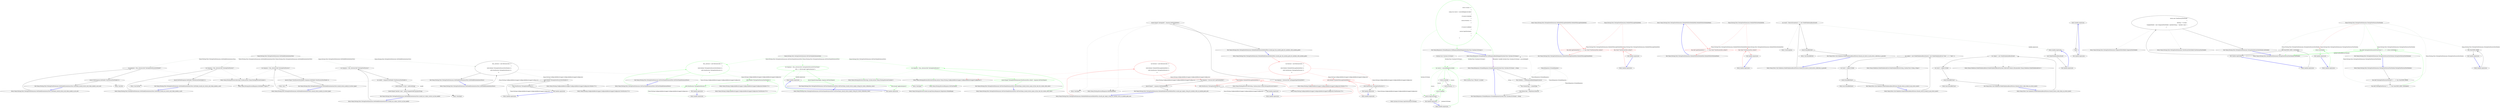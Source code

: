 digraph  {
n34 [label="Nancy.Testing.Tests.TestingViewExtensions.GetModelExtententionsTests", span=""];
n0 [label="Entry Nancy.Testing.Tests.TestingViewExtensions.GetModelExtententionsTests.GetModelExtententionsTests()", span="8-8", cluster="Nancy.Testing.Tests.TestingViewExtensions.GetModelExtententionsTests.GetModelExtententionsTests()"];
n1 [label="this._browser = new Browser(with =>\r\n            {\r\n                with.Module<TestingViewFactoryTestModule>();\r\n                with.ViewFactory<TestingViewFactory>();\r\n            })", span="10-14", cluster="Nancy.Testing.Tests.TestingViewExtensions.GetModelExtententionsTests.GetModelExtententionsTests()"];
n2 [label="Exit Nancy.Testing.Tests.TestingViewExtensions.GetModelExtententionsTests.GetModelExtententionsTests()", span="8-8", cluster="Nancy.Testing.Tests.TestingViewExtensions.GetModelExtententionsTests.GetModelExtententionsTests()"];
n3 [label="Entry Nancy.Testing.Browser.Browser(System.Action<Nancy.Testing.ConfigurableBootstrapper.ConfigurableBootstrapperConfigurator>)", span="26-26", cluster="Nancy.Testing.Browser.Browser(System.Action<Nancy.Testing.ConfigurableBootstrapper.ConfigurableBootstrapperConfigurator>)"];
n5 [label="with.Module<TestingViewFactoryTestModule>()", span="12-12", cluster="lambda expression"];
n6 [label="with.ViewFactory<TestingViewFactory>()", span="13-13", cluster="lambda expression"];
n4 [label="Entry lambda expression", span="10-14", cluster="lambda expression"];
n8 [label="Entry Nancy.Testing.ConfigurableBootstrapper.ConfigurableBootstrapperConfigurator.Module<T>()", span="807-807", cluster="Nancy.Testing.ConfigurableBootstrapper.ConfigurableBootstrapperConfigurator.Module<T>()"];
n7 [label="Exit lambda expression", span="10-14", cluster="lambda expression"];
n9 [label="Entry Nancy.Testing.ConfigurableBootstrapper.ConfigurableBootstrapperConfigurator.ViewFactory<T>()", span="1338-1338", cluster="Nancy.Testing.ConfigurableBootstrapper.ConfigurableBootstrapperConfigurator.ViewFactory<T>()"];
n10 [label="Entry Nancy.Testing.Tests.TestingViewExtensions.GetModelExtententionsTests.GetModel_should_return_null_when_model_is_not_set()", span="19-19", cluster="Nancy.Testing.Tests.TestingViewExtensions.GetModelExtententionsTests.GetModel_should_return_null_when_model_is_not_set()"];
n11 [label="var response = this._browser.Get(''/testingViewFactoryNoModel'')", span="21-21", cluster="Nancy.Testing.Tests.TestingViewExtensions.GetModelExtententionsTests.GetModel_should_return_null_when_model_is_not_set()"];
n12 [label="Assert.Null(response.GetModel<ViewFactoryTestModel>())", span="22-22", cluster="Nancy.Testing.Tests.TestingViewExtensions.GetModelExtententionsTests.GetModel_should_return_null_when_model_is_not_set()"];
n14 [label="Entry Nancy.Testing.Browser.Get(string, System.Action<Nancy.Testing.BrowserContext>)", span="59-59", cluster="Nancy.Testing.Browser.Get(string, System.Action<Nancy.Testing.BrowserContext>)"];
n13 [label="Exit Nancy.Testing.Tests.TestingViewExtensions.GetModelExtententionsTests.GetModel_should_return_null_when_model_is_not_set()", span="19-19", cluster="Nancy.Testing.Tests.TestingViewExtensions.GetModelExtententionsTests.GetModel_should_return_null_when_model_is_not_set()"];
n15 [label="Entry Nancy.Testing.BrowserResponse.GetModel<TType>()", span="55-55", cluster="Nancy.Testing.BrowserResponse.GetModel<TType>()"];
n16 [label="Entry Unk.Null", span="", cluster="Unk.Null"];
n17 [label="Entry Nancy.Testing.Tests.TestingViewExtensions.GetModelExtententionsTests.GetModel_should_not_return_null_when_model_is_set()", span="26-26", cluster="Nancy.Testing.Tests.TestingViewExtensions.GetModelExtententionsTests.GetModel_should_not_return_null_when_model_is_set()"];
n18 [label="var response = this._browser.Get(''/testingViewFactory'')", span="28-28", cluster="Nancy.Testing.Tests.TestingViewExtensions.GetModelExtententionsTests.GetModel_should_not_return_null_when_model_is_set()"];
n19 [label="Assert.NotNull(response.GetModel<ViewFactoryTestModel>())", span="29-29", cluster="Nancy.Testing.Tests.TestingViewExtensions.GetModelExtententionsTests.GetModel_should_not_return_null_when_model_is_set()"];
n20 [label="Exit Nancy.Testing.Tests.TestingViewExtensions.GetModelExtententionsTests.GetModel_should_not_return_null_when_model_is_set()", span="26-26", cluster="Nancy.Testing.Tests.TestingViewExtensions.GetModelExtententionsTests.GetModel_should_not_return_null_when_model_is_set()"];
n21 [label="Entry Unk.NotNull", span="", cluster="Unk.NotNull"];
n22 [label="Entry Nancy.Testing.Tests.TestingViewExtensions.GetModelExtententionsTests.should_return_model_of_correct_type()", span="33-33", cluster="Nancy.Testing.Tests.TestingViewExtensions.GetModelExtententionsTests.should_return_model_of_correct_type()"];
n23 [label="var response = this._browser.Get(''/testingViewFactory'')", span="35-35", cluster="Nancy.Testing.Tests.TestingViewExtensions.GetModelExtententionsTests.should_return_model_of_correct_type()"];
n24 [label="Assert.IsType<ViewFactoryTestModel>(response.GetModel<ViewFactoryTestModel>())", span="36-36", cluster="Nancy.Testing.Tests.TestingViewExtensions.GetModelExtententionsTests.should_return_model_of_correct_type()"];
n25 [label="Exit Nancy.Testing.Tests.TestingViewExtensions.GetModelExtententionsTests.should_return_model_of_correct_type()", span="33-33", cluster="Nancy.Testing.Tests.TestingViewExtensions.GetModelExtententionsTests.should_return_model_of_correct_type()"];
n26 [label="Entry Unk.>", span="", cluster="Unk.>"];
n27 [label="Entry Nancy.Testing.Tests.TestingViewExtensions.GetModelExtententionsTests.should_set_values_correct_on_the_model()", span="40-40", cluster="Nancy.Testing.Tests.TestingViewExtensions.GetModelExtententionsTests.should_set_values_correct_on_the_model()"];
n28 [label="var response = this._browser.Get(''/testingViewFactory'')", span="42-42", cluster="Nancy.Testing.Tests.TestingViewExtensions.GetModelExtententionsTests.should_set_values_correct_on_the_model()"];
n29 [label="var model = response.GetModel<ViewFactoryTestModel>()", span="43-43", cluster="Nancy.Testing.Tests.TestingViewExtensions.GetModelExtententionsTests.should_set_values_correct_on_the_model()"];
n30 [label="Assert.Equal(''A value'', model.AString)", span="44-44", cluster="Nancy.Testing.Tests.TestingViewExtensions.GetModelExtententionsTests.should_set_values_correct_on_the_model()"];
n31 [label="Assert.Equal(''Another value'', model.ComplexModel.AnotherString)", span="45-45", cluster="Nancy.Testing.Tests.TestingViewExtensions.GetModelExtententionsTests.should_set_values_correct_on_the_model()"];
n33 [label="Entry Unk.Equal", span="", cluster="Unk.Equal"];
n32 [label="Exit Nancy.Testing.Tests.TestingViewExtensions.GetModelExtententionsTests.should_set_values_correct_on_the_model()", span="40-40", cluster="Nancy.Testing.Tests.TestingViewExtensions.GetModelExtententionsTests.should_set_values_correct_on_the_model()"];
d6 [label="return stream =>\r\n                {\r\n                    using (var source = sourceDelegate.Invoke())\r\n                    {\r\n                        if (source.CanSeek)\r\n                        {\r\n                            source.Position = 0;\r\n                        }\r\n\r\n                        if (source.CanRead)\r\n                        {\r\n                            source.CopyTo(stream);\r\n                        }\r\n                    }\r\n                };", span="16-30", cluster="Nancy.Responses.StreamResponse.GetResponseBodyDelegate(System.Func<System.IO.Stream>)", color=green, community=0];
d5 [label="Entry Nancy.Responses.StreamResponse.GetResponseBodyDelegate(System.Func<System.IO.Stream>)", span="14-14", cluster="Nancy.Responses.StreamResponse.GetResponseBodyDelegate(System.Func<System.IO.Stream>)"];
d7 [label="Exit Nancy.Responses.StreamResponse.GetResponseBodyDelegate(System.Func<System.IO.Stream>)", span="14-14", cluster="Nancy.Responses.StreamResponse.GetResponseBodyDelegate(System.Func<System.IO.Stream>)"];
d13 [label="source.CopyTo(stream)", span="27-27", cluster="lambda expression"];
d9 [label="var source = sourceDelegate.Invoke()", span="18-18", cluster="lambda expression", color=green, community=0];
d18 [label="System.Func<System.IO.Stream>", span=""];
d8 [label="Entry lambda expression", span="16-30", cluster="lambda expression"];
d10 [label="source.CanSeek", span="20-20", cluster="lambda expression"];
d15 [label="Entry System.Func<TResult>.Invoke()", span="0-0", cluster="System.Func<TResult>.Invoke()"];
d11 [label="source.Position = 0", span="22-22", cluster="lambda expression"];
d12 [label="source.CanRead", span="25-25", cluster="lambda expression", color=green, community=0];
d14 [label="Exit lambda expression", span="16-30", cluster="lambda expression"];
d1 [label="this.Contents = GetResponseBodyDelegate(source)", span="9-9", cluster="Nancy.Responses.StreamResponse.StreamResponse(System.Func<System.IO.Stream>, string)"];
d0 [label="Entry Nancy.Responses.StreamResponse.StreamResponse(System.Func<System.IO.Stream>, string)", span="7-7", cluster="Nancy.Responses.StreamResponse.StreamResponse(System.Func<System.IO.Stream>, string)"];
d16 [label="Entry System.IO.Stream.CopyTo(System.IO.Stream)", span="0-0", cluster="System.IO.Stream.CopyTo(System.IO.Stream)"];
d17 [label="Nancy.Responses.StreamResponse", span=""];
d2 [label="this.ContentType = contentType", span="10-10", cluster="Nancy.Responses.StreamResponse.StreamResponse(System.Func<System.IO.Stream>, string)"];
d4 [label="Exit Nancy.Responses.StreamResponse.StreamResponse(System.Func<System.IO.Stream>, string)", span="7-7", cluster="Nancy.Responses.StreamResponse.StreamResponse(System.Func<System.IO.Stream>, string)"];
d3 [label="this.StatusCode = HttpStatusCode.OK", span="11-11", cluster="Nancy.Responses.StreamResponse.StreamResponse(System.Func<System.IO.Stream>, string)"];
m1_0 [label="Entry Nancy.Testing.Tests.TestingViewExtensions.GetViewNameExtensionTests.GetViewNameExtensionTests()", span="8-8", cluster="Nancy.Testing.Tests.TestingViewExtensions.GetViewNameExtensionTests.GetViewNameExtensionTests()", file="GetViewNameExtensionTests.cs"];
m1_1 [label="this._browser = new Browser(with =>\r\n            {\r\n                with.Module<TestingViewFactoryTestModule>();\r\n                with.ViewFactory<TestingViewFactory>();\r\n            })", span="10-14", cluster="Nancy.Testing.Tests.TestingViewExtensions.GetViewNameExtensionTests.GetViewNameExtensionTests()", color=green, community=0, file="GetViewNameExtensionTests.cs"];
m1_2 [label="Exit Nancy.Testing.Tests.TestingViewExtensions.GetViewNameExtensionTests.GetViewNameExtensionTests()", span="8-8", cluster="Nancy.Testing.Tests.TestingViewExtensions.GetViewNameExtensionTests.GetViewNameExtensionTests()", file="GetViewNameExtensionTests.cs"];
m1_24 [label="Entry Nancy.Testing.BrowserContext.Accept(Nancy.Responses.Negotiation.MediaRange)", span="172-172", cluster="Nancy.Testing.BrowserContext.Accept(Nancy.Responses.Negotiation.MediaRange)", file="GetViewNameExtensionTests.cs"];
m1_8 [label="Entry Nancy.Testing.ConfigurableBootstrapper.ConfigurableBootstrapperConfigurator.Module<T>()", span="807-807", cluster="Nancy.Testing.ConfigurableBootstrapper.ConfigurableBootstrapperConfigurator.Module<T>()", file="GetViewNameExtensionTests.cs"];
m1_17 [label="Entry Nancy.Testing.Tests.TestingViewExtensions.GetViewNameExtensionTests.GetViewName_should_return_empty_string_for_routes_withoutuu_view()", span="25-25", cluster="Nancy.Testing.Tests.TestingViewExtensions.GetViewNameExtensionTests.GetViewName_should_return_empty_string_for_routes_withoutuu_view()", file="GetViewNameExtensionTests.cs"];
m1_18 [label="var response = this._browser.Get(''/testingViewFactoryNoViewName'', \r\n                with => with.Accept(''application/json''))", span="27-28", cluster="Nancy.Testing.Tests.TestingViewExtensions.GetViewNameExtensionTests.GetViewName_should_return_empty_string_for_routes_withoutuu_view()", color=green, community=0, file="GetViewNameExtensionTests.cs"];
m1_19 [label="Assert.Equal(string.Empty, response.GetViewName())", span="29-29", cluster="Nancy.Testing.Tests.TestingViewExtensions.GetViewNameExtensionTests.GetViewName_should_return_empty_string_for_routes_withoutuu_view()", color=green, community=0, file="GetViewNameExtensionTests.cs"];
m1_20 [label="Exit Nancy.Testing.Tests.TestingViewExtensions.GetViewNameExtensionTests.GetViewName_should_return_empty_string_for_routes_withoutuu_view()", span="25-25", cluster="Nancy.Testing.Tests.TestingViewExtensions.GetViewNameExtensionTests.GetViewName_should_return_empty_string_for_routes_withoutuu_view()", file="GetViewNameExtensionTests.cs"];
m1_14 [label="Entry Nancy.Testing.Browser.Get(string, System.Action<Nancy.Testing.BrowserContext>)", span="59-59", cluster="Nancy.Testing.Browser.Get(string, System.Action<Nancy.Testing.BrowserContext>)", file="GetViewNameExtensionTests.cs"];
m1_10 [label="Entry Nancy.Testing.Tests.TestingViewExtensions.GetViewNameExtensionTests.GetViewName_should_return_name_of_the_view_for_routes_with_view()", span="18-18", cluster="Nancy.Testing.Tests.TestingViewExtensions.GetViewNameExtensionTests.GetViewName_should_return_name_of_the_view_for_routes_with_view()", file="GetViewNameExtensionTests.cs"];
m1_11 [label="var response = this._browser.Get(''/testingViewFactory'')", span="20-20", cluster="Nancy.Testing.Tests.TestingViewExtensions.GetViewNameExtensionTests.GetViewName_should_return_name_of_the_view_for_routes_with_view()", color=green, community=0, file="GetViewNameExtensionTests.cs"];
m1_12 [label="Assert.Equal(''TestingViewExtensions/ViewFactoryTest.sshtml'', response.GetViewName())", span="21-21", cluster="Nancy.Testing.Tests.TestingViewExtensions.GetViewNameExtensionTests.GetViewName_should_return_name_of_the_view_for_routes_with_view()", color=green, community=0, file="GetViewNameExtensionTests.cs"];
m1_13 [label="Exit Nancy.Testing.Tests.TestingViewExtensions.GetViewNameExtensionTests.GetViewName_should_return_name_of_the_view_for_routes_with_view()", span="18-18", cluster="Nancy.Testing.Tests.TestingViewExtensions.GetViewNameExtensionTests.GetViewName_should_return_name_of_the_view_for_routes_with_view()", file="GetViewNameExtensionTests.cs"];
m1_16 [label="Entry Unk.Equal", span="", cluster="Unk.Equal", file="GetViewNameExtensionTests.cs"];
m1_21 [label="Entry lambda expression", span="28-28", cluster="lambda expression", file="GetViewNameExtensionTests.cs"];
m1_5 [label="with.Module<TestingViewFactoryTestModule>()", span="12-12", cluster="lambda expression", color=green, community=0, file="GetViewNameExtensionTests.cs"];
m1_6 [label="with.ViewFactory<TestingViewFactory>()", span="13-13", cluster="lambda expression", color=green, community=0, file="GetViewNameExtensionTests.cs"];
m1_4 [label="Entry lambda expression", span="10-14", cluster="lambda expression", file="GetViewNameExtensionTests.cs"];
m1_7 [label="Exit lambda expression", span="10-14", cluster="lambda expression", file="GetViewNameExtensionTests.cs"];
m1_22 [label="with.Accept(''application/json'')", span="28-28", cluster="lambda expression", color=green, community=0, file="GetViewNameExtensionTests.cs"];
m1_23 [label="Exit lambda expression", span="28-28", cluster="lambda expression", file="GetViewNameExtensionTests.cs"];
m1_15 [label="Entry Nancy.Testing.BrowserResponse.GetViewName()", span="65-65", cluster="Nancy.Testing.BrowserResponse.GetViewName()", file="GetViewNameExtensionTests.cs"];
m1_9 [label="Entry Nancy.Testing.ConfigurableBootstrapper.ConfigurableBootstrapperConfigurator.ViewFactory<T>()", span="1338-1338", cluster="Nancy.Testing.ConfigurableBootstrapper.ConfigurableBootstrapperConfigurator.ViewFactory<T>()", file="GetViewNameExtensionTests.cs"];
m1_25 [label="Nancy.Testing.Tests.TestingViewExtensions.GetViewNameExtensionTests", span="", file="GetViewNameExtensionTests.cs"];
m2_15 [label="Entry Nancy.Testing.Tests.TestingViewExtensions.ModulePathExtensionMethodTests.should_get_empty_string_for_module_with_no_module_path_set()", span="24-24", cluster="Nancy.Testing.Tests.TestingViewExtensions.ModulePathExtensionMethodTests.should_get_empty_string_for_module_with_no_module_path_set()", file="ModulePathExtensionMethodTests.cs"];
m2_16 [label="var browser = new Browser(with =>\r\n            {\r\n                with.Module<ModuleWithLongModulePath>();\r\n                with.ViewFactory<TestingViewFactory>();\r\n            })", span="27-31", cluster="Nancy.Testing.Tests.TestingViewExtensions.ModulePathExtensionMethodTests.should_get_empty_string_for_module_with_no_module_path_set()", color=red, community=0, file="ModulePathExtensionMethodTests.cs"];
m2_17 [label="var response = browser.Get(''/getModulePath'')", span="34-34", cluster="Nancy.Testing.Tests.TestingViewExtensions.ModulePathExtensionMethodTests.should_get_empty_string_for_module_with_no_module_path_set()", file="ModulePathExtensionMethodTests.cs"];
m2_18 [label="Assert.Equal('''', response.GetModulePath())", span="37-37", cluster="Nancy.Testing.Tests.TestingViewExtensions.ModulePathExtensionMethodTests.should_get_empty_string_for_module_with_no_module_path_set()", file="ModulePathExtensionMethodTests.cs"];
m2_19 [label="Exit Nancy.Testing.Tests.TestingViewExtensions.ModulePathExtensionMethodTests.should_get_empty_string_for_module_with_no_module_path_set()", span="24-24", cluster="Nancy.Testing.Tests.TestingViewExtensions.ModulePathExtensionMethodTests.should_get_empty_string_for_module_with_no_module_path_set()", file="ModulePathExtensionMethodTests.cs"];
m2_13 [label="Entry Nancy.Testing.ConfigurableBootstrapper.ConfigurableBootstrapperConfigurator.Module<T>()", span="807-807", cluster="Nancy.Testing.ConfigurableBootstrapper.ConfigurableBootstrapperConfigurator.Module<T>()", file="ModulePathExtensionMethodTests.cs"];
m2_24 [label="Entry Nancy.Testing.Tests.TestingViewExtensions.ModuleWithLongModulePath.ModuleWithLongModulePath()", span="43-43", cluster="Nancy.Testing.Tests.TestingViewExtensions.ModuleWithLongModulePath.ModuleWithLongModulePath()", file="ModulePathExtensionMethodTests.cs"];
m2_25 [label="this.Get[''/getModulePath''] = _ => this.View[''ViewFactoryTest.sshtml'']", span="46-46", cluster="Nancy.Testing.Tests.TestingViewExtensions.ModuleWithLongModulePath.ModuleWithLongModulePath()", color=red, community=0, file="ModulePathExtensionMethodTests.cs"];
m2_26 [label="Exit Nancy.Testing.Tests.TestingViewExtensions.ModuleWithLongModulePath.ModuleWithLongModulePath()", span="43-43", cluster="Nancy.Testing.Tests.TestingViewExtensions.ModuleWithLongModulePath.ModuleWithLongModulePath()", file="ModulePathExtensionMethodTests.cs"];
m2_6 [label="Entry Nancy.Testing.Browser.Get(string, System.Action<Nancy.Testing.BrowserContext>)", span="59-59", cluster="Nancy.Testing.Browser.Get(string, System.Action<Nancy.Testing.BrowserContext>)", file="ModulePathExtensionMethodTests.cs"];
m2_8 [label="Entry Unk.Equal", span="", cluster="Unk.Equal", file="ModulePathExtensionMethodTests.cs"];
m2_30 [label="Entry Nancy.Testing.Tests.TestingViewExtensions.ModuleWithOutModulePath.ModuleWithOutModulePath()", span="52-52", cluster="Nancy.Testing.Tests.TestingViewExtensions.ModuleWithOutModulePath.ModuleWithOutModulePath()", file="ModulePathExtensionMethodTests.cs"];
m2_31 [label="this.Get[''/getModulePath''] = _ => this.View[''ViewFactoryTest.sshtml'']", span="54-54", cluster="Nancy.Testing.Tests.TestingViewExtensions.ModuleWithOutModulePath.ModuleWithOutModulePath()", color=red, community=0, file="ModulePathExtensionMethodTests.cs"];
m2_32 [label="Exit Nancy.Testing.Tests.TestingViewExtensions.ModuleWithOutModulePath.ModuleWithOutModulePath()", span="52-52", cluster="Nancy.Testing.Tests.TestingViewExtensions.ModuleWithOutModulePath.ModuleWithOutModulePath()", file="ModulePathExtensionMethodTests.cs"];
m2_33 [label="Entry lambda expression", span="54-54", cluster="lambda expression", file="ModulePathExtensionMethodTests.cs"];
m2_10 [label="with.Module<ModuleWithLongModulePath>()", span="12-12", cluster="lambda expression", color=red, community=0, file="ModulePathExtensionMethodTests.cs"];
m2_11 [label="with.ViewFactory<TestingViewFactory>()", span="13-13", cluster="lambda expression", file="ModulePathExtensionMethodTests.cs"];
m2_9 [label="Entry lambda expression", span="10-14", cluster="lambda expression", file="ModulePathExtensionMethodTests.cs"];
m2_12 [label="Exit lambda expression", span="10-14", cluster="lambda expression", file="ModulePathExtensionMethodTests.cs"];
m2_21 [label="with.Module<ModuleWithLongModulePath>()", span="29-29", cluster="lambda expression", color=red, community=0, file="ModulePathExtensionMethodTests.cs"];
m2_22 [label="with.ViewFactory<TestingViewFactory>()", span="30-30", cluster="lambda expression", file="ModulePathExtensionMethodTests.cs"];
m2_20 [label="Entry lambda expression", span="27-31", cluster="lambda expression", file="ModulePathExtensionMethodTests.cs"];
m2_23 [label="Exit lambda expression", span="27-31", cluster="lambda expression", file="ModulePathExtensionMethodTests.cs"];
m2_27 [label="Entry lambda expression", span="46-46", cluster="lambda expression", file="ModulePathExtensionMethodTests.cs"];
m2_28 [label="this.View[''ViewFactoryTest.sshtml'']", span="46-46", cluster="lambda expression", color=red, community=0, file="ModulePathExtensionMethodTests.cs"];
m2_29 [label="Exit lambda expression", span="46-46", cluster="lambda expression", file="ModulePathExtensionMethodTests.cs"];
m2_34 [label="this.View[''ViewFactoryTest.sshtml'']", span="54-54", cluster="lambda expression", color=red, community=0, file="ModulePathExtensionMethodTests.cs"];
m2_35 [label="Exit lambda expression", span="54-54", cluster="lambda expression", file="ModulePathExtensionMethodTests.cs"];
m2_0 [label="Entry Nancy.Testing.Tests.TestingViewExtensions.ModulePathExtensionMethodTests.should_get_the_module_path_for_modules_with_module_path()", span="7-7", cluster="Nancy.Testing.Tests.TestingViewExtensions.ModulePathExtensionMethodTests.should_get_the_module_path_for_modules_with_module_path()", file="ModulePathExtensionMethodTests.cs"];
m2_1 [label="var browser = new Browser(with =>\r\n            {\r\n                with.Module<ModuleWithLongModulePath>();\r\n                with.ViewFactory<TestingViewFactory>();\r\n            })", span="10-14", cluster="Nancy.Testing.Tests.TestingViewExtensions.ModulePathExtensionMethodTests.should_get_the_module_path_for_modules_with_module_path()", color=red, community=0, file="ModulePathExtensionMethodTests.cs"];
m2_2 [label="var response = browser.Get(''/a/long/path/getModulePath'')", span="17-17", cluster="Nancy.Testing.Tests.TestingViewExtensions.ModulePathExtensionMethodTests.should_get_the_module_path_for_modules_with_module_path()", file="ModulePathExtensionMethodTests.cs"];
m2_3 [label="Assert.Equal(''/a/long/path'', response.GetModulePath())", span="20-20", cluster="Nancy.Testing.Tests.TestingViewExtensions.ModulePathExtensionMethodTests.should_get_the_module_path_for_modules_with_module_path()", file="ModulePathExtensionMethodTests.cs"];
m2_4 [label="Exit Nancy.Testing.Tests.TestingViewExtensions.ModulePathExtensionMethodTests.should_get_the_module_path_for_modules_with_module_path()", span="7-7", cluster="Nancy.Testing.Tests.TestingViewExtensions.ModulePathExtensionMethodTests.should_get_the_module_path_for_modules_with_module_path()", file="ModulePathExtensionMethodTests.cs"];
m2_7 [label="Entry Nancy.Testing.BrowserResponse.GetModulePath()", span="85-85", cluster="Nancy.Testing.BrowserResponse.GetModulePath()", file="ModulePathExtensionMethodTests.cs"];
m2_14 [label="Entry Nancy.Testing.ConfigurableBootstrapper.ConfigurableBootstrapperConfigurator.ViewFactory<T>()", span="1338-1338", cluster="Nancy.Testing.ConfigurableBootstrapper.ConfigurableBootstrapperConfigurator.ViewFactory<T>()", file="ModulePathExtensionMethodTests.cs"];
m2_36 [label="Nancy.Testing.Tests.TestingViewExtensions.ModuleWithLongModulePath", span="", file="ModulePathExtensionMethodTests.cs"];
m2_37 [label="Nancy.Testing.Tests.TestingViewExtensions.ModuleWithOutModulePath", span="", file="ModulePathExtensionMethodTests.cs"];
m3_4 [label="Entry Unk.Exception", span="", cluster="Unk.Exception", file="TestingViewFactory.cs"];
m3_15 [label="Entry bool.ShouldBeTrue()", span="85-85", cluster="bool.ShouldBeTrue()", file="TestingViewFactory.cs"];
m3_9 [label="Entry Nancy.Validation.ModelValidationResult.ModelValidationResult(System.Collections.Generic.IEnumerable<Nancy.Validation.ModelValidationError>)", span="36-36", cluster="Nancy.Validation.ModelValidationResult.ModelValidationResult(System.Collections.Generic.IEnumerable<Nancy.Validation.ModelValidationError>)", file="TestingViewFactory.cs"];
m3_16 [label="Entry Nancy.Tests.Unit.Validation.ModelValidationResultFixture.Should_return_invalid_if_any_errors_exist()", span="31-31", cluster="Nancy.Tests.Unit.Validation.ModelValidationResultFixture.Should_return_invalid_if_any_errors_exist()", file="TestingViewFactory.cs"];
m3_17 [label="var subject = new ModelValidationResult(new[] { new ModelValidationError(''blah'', s => ''blah'') })", span="34-34", cluster="Nancy.Tests.Unit.Validation.ModelValidationResultFixture.Should_return_invalid_if_any_errors_exist()", file="TestingViewFactory.cs"];
m3_18 [label="var result = subject.IsValid", span="37-37", cluster="Nancy.Tests.Unit.Validation.ModelValidationResultFixture.Should_return_invalid_if_any_errors_exist()", file="TestingViewFactory.cs"];
m3_19 [label="result.ShouldBeFalse()", span="40-40", cluster="Nancy.Tests.Unit.Validation.ModelValidationResultFixture.Should_return_invalid_if_any_errors_exist()", file="TestingViewFactory.cs"];
m3_20 [label="Exit Nancy.Tests.Unit.Validation.ModelValidationResultFixture.Should_return_invalid_if_any_errors_exist()", span="31-31", cluster="Nancy.Tests.Unit.Validation.ModelValidationResultFixture.Should_return_invalid_if_any_errors_exist()", file="TestingViewFactory.cs"];
m3_0 [label="Entry Nancy.Tests.Unit.Validation.ModelValidationResultFixture.Should_not_throw_if_null_errors_collection_is_passed()", span="8-8", cluster="Nancy.Tests.Unit.Validation.ModelValidationResultFixture.Should_not_throw_if_null_errors_collection_is_passed()", file="TestingViewFactory.cs"];
m3_1 [label="var result = Record.Exception(() => new ModelValidationResult(null))", span="11-11", cluster="Nancy.Tests.Unit.Validation.ModelValidationResultFixture.Should_not_throw_if_null_errors_collection_is_passed()", file="TestingViewFactory.cs"];
m3_2 [label="result.ShouldBeNull()", span="14-14", cluster="Nancy.Tests.Unit.Validation.ModelValidationResultFixture.Should_not_throw_if_null_errors_collection_is_passed()", file="TestingViewFactory.cs"];
m3_3 [label="Exit Nancy.Tests.Unit.Validation.ModelValidationResultFixture.Should_not_throw_if_null_errors_collection_is_passed()", span="8-8", cluster="Nancy.Tests.Unit.Validation.ModelValidationResultFixture.Should_not_throw_if_null_errors_collection_is_passed()", file="TestingViewFactory.cs"];
m3_22 [label="Entry bool.ShouldBeFalse()", span="90-90", cluster="bool.ShouldBeFalse()", file="TestingViewFactory.cs"];
m3_21 [label="Entry Nancy.Validation.ModelValidationError.ModelValidationError(string, System.Func<string, string>)", span="23-23", cluster="Nancy.Validation.ModelValidationError.ModelValidationError(string, System.Func<string, string>)", file="TestingViewFactory.cs"];
m3_5 [label="Entry Unk.ShouldBeNull", span="", cluster="Unk.ShouldBeNull", file="TestingViewFactory.cs"];
m3_23 [label="Entry lambda expression", span="34-34", cluster="lambda expression", file="TestingViewFactory.cs"];
m3_6 [label="Entry lambda expression", span="11-11", cluster="lambda expression", file="TestingViewFactory.cs"];
m3_7 [label="new ModelValidationResult(null)", span="11-11", cluster="lambda expression", file="TestingViewFactory.cs"];
m3_8 [label="Exit lambda expression", span="11-11", cluster="lambda expression", file="TestingViewFactory.cs"];
m3_24 [label="''blah''", span="34-34", cluster="lambda expression", file="TestingViewFactory.cs"];
m3_25 [label="Exit lambda expression", span="34-34", cluster="lambda expression", file="TestingViewFactory.cs"];
m3_10 [label="Entry Nancy.Tests.Unit.Validation.ModelValidationResultFixture.Should_return_valid_when_no_errors_exist()", span="18-18", cluster="Nancy.Tests.Unit.Validation.ModelValidationResultFixture.Should_return_valid_when_no_errors_exist()", file="TestingViewFactory.cs"];
m3_11 [label="var subject = new ModelValidationResult(null)", span="21-21", cluster="Nancy.Tests.Unit.Validation.ModelValidationResultFixture.Should_return_valid_when_no_errors_exist()", file="TestingViewFactory.cs"];
m3_12 [label="var result = subject.IsValid", span="24-24", cluster="Nancy.Tests.Unit.Validation.ModelValidationResultFixture.Should_return_valid_when_no_errors_exist()", file="TestingViewFactory.cs"];
m3_13 [label="result.ShouldBeTrue()", span="27-27", cluster="Nancy.Tests.Unit.Validation.ModelValidationResultFixture.Should_return_valid_when_no_errors_exist()", file="TestingViewFactory.cs"];
m3_14 [label="Exit Nancy.Tests.Unit.Validation.ModelValidationResultFixture.Should_return_valid_when_no_errors_exist()", span="18-18", cluster="Nancy.Tests.Unit.Validation.ModelValidationResultFixture.Should_return_valid_when_no_errors_exist()", file="TestingViewFactory.cs"];
m4_17 [label="Entry Nancy.Testing.Tests.TestingViewExtensions.ViewFactoryTestModel.ViewFactoryTestModel()", span="22-22", cluster="Nancy.Testing.Tests.TestingViewExtensions.ViewFactoryTestModel.ViewFactoryTestModel()", file="TestingViewFactoryTestModule.cs"];
m4_18 [label="Entry Nancy.Testing.Tests.TestingViewExtensions.CompositeTestModel.CompositeTestModel()", span="28-28", cluster="Nancy.Testing.Tests.TestingViewExtensions.CompositeTestModel.CompositeTestModel()", file="TestingViewFactoryTestModule.cs"];
m4_0 [label="Entry Nancy.Testing.Tests.TestingViewExtensions.TestingViewFactoryTestModule.TestingViewFactoryTestModule()", span="5-5", cluster="Nancy.Testing.Tests.TestingViewExtensions.TestingViewFactoryTestModule.TestingViewFactoryTestModule()", file="TestingViewFactoryTestModule.cs"];
m4_1 [label="this.Get[''/testingViewFactoryNoModel''] = _ => this.View[VIEW_PATH]", span="7-7", cluster="Nancy.Testing.Tests.TestingViewExtensions.TestingViewFactoryTestModule.TestingViewFactoryTestModule()", file="TestingViewFactoryTestModule.cs"];
m4_2 [label="this.Get[''/testingViewFactory''] = _ => this.View[VIEW_PATH, GetModel()]", span="8-8", cluster="Nancy.Testing.Tests.TestingViewExtensions.TestingViewFactoryTestModule.TestingViewFactoryTestModule()", file="TestingViewFactoryTestModule.cs"];
m4_3 [label="this.Get[''/testingViewFactoryNoViewName''] = _ => { return GetModel(); }", span="10-10", cluster="Nancy.Testing.Tests.TestingViewExtensions.TestingViewFactoryTestModule.TestingViewFactoryTestModule()", color=green, community=0, file="TestingViewFactoryTestModule.cs"];
m4_4 [label="Exit Nancy.Testing.Tests.TestingViewExtensions.TestingViewFactoryTestModule.TestingViewFactoryTestModule()", span="5-5", cluster="Nancy.Testing.Tests.TestingViewExtensions.TestingViewFactoryTestModule.TestingViewFactoryTestModule()", file="TestingViewFactoryTestModule.cs"];
m4_12 [label="Entry lambda expression", span="9-9", cluster="lambda expression", file="TestingViewFactoryTestModule.cs"];
m4_5 [label="Entry lambda expression", span="7-7", cluster="lambda expression", file="TestingViewFactoryTestModule.cs"];
m4_6 [label="this.View[VIEW_PATH]", span="7-7", cluster="lambda expression", file="TestingViewFactoryTestModule.cs"];
m4_7 [label="Exit lambda expression", span="7-7", cluster="lambda expression", file="TestingViewFactoryTestModule.cs"];
m4_8 [label="Entry lambda expression", span="8-8", cluster="lambda expression", file="TestingViewFactoryTestModule.cs"];
m4_9 [label="this.View[VIEW_PATH, GetModel()]", span="8-8", cluster="lambda expression", file="TestingViewFactoryTestModule.cs"];
m4_10 [label="Exit lambda expression", span="8-8", cluster="lambda expression", file="TestingViewFactoryTestModule.cs"];
m4_13 [label="return GetModel();", span="10-10", cluster="lambda expression", color=green, community=0, file="TestingViewFactoryTestModule.cs"];
m4_14 [label="Exit lambda expression", span="9-9", cluster="lambda expression", file="TestingViewFactoryTestModule.cs"];
m4_11 [label="Entry Nancy.Testing.Tests.TestingViewExtensions.TestingViewFactoryTestModule.GetModel()", span="12-12", cluster="Nancy.Testing.Tests.TestingViewExtensions.TestingViewFactoryTestModule.GetModel()", file="TestingViewFactoryTestModule.cs"];
m4_15 [label="return new ViewFactoryTestModel\r\n            {\r\n                AString = ''A value'',\r\n                ComplexModel = new CompositeTestModel { AnotherString = ''Another value'' }\r\n            };", span="14-18", cluster="Nancy.Testing.Tests.TestingViewExtensions.TestingViewFactoryTestModule.GetModel()", file="TestingViewFactoryTestModule.cs"];
m4_16 [label="Exit Nancy.Testing.Tests.TestingViewExtensions.TestingViewFactoryTestModule.GetModel()", span="12-12", cluster="Nancy.Testing.Tests.TestingViewExtensions.TestingViewFactoryTestModule.GetModel()", file="TestingViewFactoryTestModule.cs"];
m4_19 [label="Nancy.Testing.Tests.TestingViewExtensions.TestingViewFactoryTestModule", span="", file="TestingViewFactoryTestModule.cs"];
n34 -> n1  [key=1, style=dashed, color=darkseagreen4, label="Nancy.Testing.Tests.TestingViewExtensions.GetModelExtententionsTests"];
n34 -> n11  [key=1, style=dashed, color=darkseagreen4, label="Nancy.Testing.Tests.TestingViewExtensions.GetModelExtententionsTests"];
n34 -> n18  [key=1, style=dashed, color=darkseagreen4, label="Nancy.Testing.Tests.TestingViewExtensions.GetModelExtententionsTests"];
n34 -> n23  [key=1, style=dashed, color=darkseagreen4, label="Nancy.Testing.Tests.TestingViewExtensions.GetModelExtententionsTests"];
n34 -> n28  [key=1, style=dashed, color=darkseagreen4, label="Nancy.Testing.Tests.TestingViewExtensions.GetModelExtententionsTests"];
n0 -> n1  [key=0, style=solid];
n1 -> n2  [key=0, style=solid];
n1 -> n3  [key=2, style=dotted];
n1 -> n5  [key=1, style=dashed, color=darkseagreen4, label="Nancy.Testing.ConfigurableBootstrapper.ConfigurableBootstrapperConfigurator"];
n1 -> n6  [key=1, style=dashed, color=darkseagreen4, label="Nancy.Testing.ConfigurableBootstrapper.ConfigurableBootstrapperConfigurator"];
n2 -> n0  [key=0, style=bold, color=blue];
n5 -> n6  [key=0, style=solid];
n5 -> n8  [key=2, style=dotted];
n6 -> n7  [key=0, style=solid];
n6 -> n9  [key=2, style=dotted];
n4 -> n5  [key=0, style=solid];
n4 -> n6  [key=1, style=dashed, color=darkseagreen4, label="Nancy.Testing.ConfigurableBootstrapper.ConfigurableBootstrapperConfigurator"];
n7 -> n4  [key=0, style=bold, color=blue];
n10 -> n11  [key=0, style=solid];
n11 -> n12  [key=0, style=solid];
n11 -> n14  [key=2, style=dotted];
n12 -> n13  [key=0, style=solid];
n12 -> n15  [key=2, style=dotted];
n12 -> n16  [key=2, style=dotted];
n13 -> n10  [key=0, style=bold, color=blue];
n17 -> n18  [key=0, style=solid];
n18 -> n19  [key=0, style=solid];
n18 -> n14  [key=2, style=dotted];
n19 -> n20  [key=0, style=solid];
n19 -> n15  [key=2, style=dotted];
n19 -> n21  [key=2, style=dotted];
n20 -> n17  [key=0, style=bold, color=blue];
n22 -> n23  [key=0, style=solid];
n23 -> n24  [key=0, style=solid];
n23 -> n14  [key=2, style=dotted];
n24 -> n25  [key=0, style=solid];
n24 -> n15  [key=2, style=dotted];
n24 -> n26  [key=2, style=dotted];
n25 -> n22  [key=0, style=bold, color=blue];
n27 -> n28  [key=0, style=solid];
n28 -> n29  [key=0, style=solid];
n28 -> n14  [key=2, style=dotted];
n29 -> n30  [key=0, style=solid];
n29 -> n15  [key=2, style=dotted];
n29 -> n31  [key=1, style=dashed, color=darkseagreen4, label=model];
n30 -> n31  [key=0, style=solid];
n30 -> n33  [key=2, style=dotted];
n31 -> n32  [key=0, style=solid];
n31 -> n33  [key=2, style=dotted];
n32 -> n27  [key=0, style=bold, color=blue];
d6 -> d7  [key=0, style=solid, color=green];
d6 -> d13  [key=1, style=dashed, color=green, label="System.IO.Stream"];
d5 -> d6  [key=0, style=solid, color=green];
d5 -> d9  [key=1, style=dashed, color=green, label="System.Func<System.IO.Stream>"];
d5 -> d0  [key=3, color=darkorchid, style=bold, label="Parameter variable System.Func<System.IO.Stream> sourceDelegate"];
d7 -> d5  [key=0, style=bold, color=blue];
d13 -> d14  [key=0, style=solid];
d13 -> d16  [key=2, style=dotted];
d9 -> d10  [key=0, style=solid, color=green];
d9 -> d15  [key=2, style=dotted, color=green];
d9 -> d11  [key=1, style=dashed, color=green, label=source];
d9 -> d12  [key=1, style=dashed, color=green, label=source];
d9 -> d13  [key=1, style=dashed, color=green, label=source];
d18 -> d9  [key=1, style=dashed, color=green, label="System.Func<System.IO.Stream>"];
d8 -> d9  [key=0, style=solid, color=green];
d8 -> d13  [key=1, style=dashed, color=darkseagreen4, label="System.IO.Stream"];
d10 -> d12  [key=0, style=solid, color=green];
d10 -> d11  [key=0, style=solid];
d11 -> d12  [key=0, style=solid, color=green];
d12 -> d13  [key=0, style=solid, color=green];
d12 -> d14  [key=0, style=solid, color=green];
d14 -> d8  [key=0, style=bold, color=blue];
d1 -> d5  [key=2, style=dotted];
d1 -> d2  [key=0, style=solid];
d0 -> d1  [key=0, style=solid];
d0 -> d2  [key=1, style=dashed, color=darkseagreen4, label=string];
d17 -> d1  [key=1, style=dashed, color=darkseagreen4, label="Nancy.Responses.StreamResponse"];
d17 -> d2  [key=1, style=dashed, color=darkseagreen4, label="Nancy.Responses.StreamResponse"];
d17 -> d3  [key=1, style=dashed, color=darkseagreen4, label="Nancy.Responses.StreamResponse"];
d2 -> d3  [key=0, style=solid];
d4 -> d0  [key=0, style=bold, color=blue];
d3 -> d4  [key=0, style=solid];
m1_0 -> m1_1  [key=0, style=solid, color=green];
m1_1 -> m1_2  [key=0, style=solid, color=green];
m1_1 -> n3  [key=2, style=dotted, color=green];
m1_1 -> m1_5  [key=1, style=dashed, color=green, label="Nancy.Testing.ConfigurableBootstrapper.ConfigurableBootstrapperConfigurator"];
m1_1 -> m1_6  [key=1, style=dashed, color=green, label="Nancy.Testing.ConfigurableBootstrapper.ConfigurableBootstrapperConfigurator"];
m1_2 -> m1_0  [key=0, style=bold, color=blue];
m1_17 -> m1_18  [key=0, style=solid, color=green];
m1_18 -> m1_19  [key=0, style=solid, color=green];
m1_18 -> m1_14  [key=2, style=dotted, color=green];
m1_18 -> m1_21  [key=1, style=dashed, color=green, label="lambda expression"];
m1_19 -> m1_20  [key=0, style=solid, color=green];
m1_19 -> m1_15  [key=2, style=dotted, color=green];
m1_19 -> m1_16  [key=2, style=dotted, color=green];
m1_20 -> m1_17  [key=0, style=bold, color=blue];
m1_10 -> m1_11  [key=0, style=solid, color=green];
m1_11 -> m1_12  [key=0, style=solid, color=green];
m1_11 -> m1_14  [key=2, style=dotted, color=green];
m1_12 -> m1_13  [key=0, style=solid, color=green];
m1_12 -> m1_15  [key=2, style=dotted, color=green];
m1_12 -> m1_16  [key=2, style=dotted, color=green];
m1_13 -> m1_10  [key=0, style=bold, color=blue];
m1_21 -> m1_22  [key=0, style=solid, color=green];
m1_5 -> m1_6  [key=0, style=solid, color=green];
m1_5 -> m1_8  [key=2, style=dotted, color=green];
m1_6 -> m1_7  [key=0, style=solid, color=green];
m1_6 -> m1_9  [key=2, style=dotted, color=green];
m1_4 -> m1_5  [key=0, style=solid, color=green];
m1_4 -> m1_6  [key=1, style=dashed, color=green, label="Nancy.Testing.ConfigurableBootstrapper.ConfigurableBootstrapperConfigurator"];
m1_7 -> m1_4  [key=0, style=bold, color=blue];
m1_22 -> m1_23  [key=0, style=solid, color=green];
m1_22 -> m1_24  [key=2, style=dotted, color=green];
m1_23 -> m1_21  [key=0, style=bold, color=blue];
m1_25 -> m1_1  [key=1, style=dashed, color=green, label="Nancy.Testing.Tests.TestingViewExtensions.GetViewNameExtensionTests"];
m1_25 -> m1_11  [key=1, style=dashed, color=green, label="Nancy.Testing.Tests.TestingViewExtensions.GetViewNameExtensionTests"];
m1_25 -> m1_18  [key=1, style=dashed, color=green, label="Nancy.Testing.Tests.TestingViewExtensions.GetViewNameExtensionTests"];
m2_15 -> m2_16  [key=0, style=solid, color=red];
m2_16 -> m2_17  [key=0, style=solid, color=red];
m2_16 -> n3  [key=2, style=dotted, color=red];
m2_16 -> m2_21  [key=1, style=dashed, color=red, label="Nancy.Testing.ConfigurableBootstrapper.ConfigurableBootstrapperConfigurator"];
m2_16 -> m2_22  [key=1, style=dashed, color=red, label="Nancy.Testing.ConfigurableBootstrapper.ConfigurableBootstrapperConfigurator"];
m2_17 -> m2_18  [key=0, style=solid];
m2_17 -> m2_6  [key=2, style=dotted];
m2_18 -> m2_19  [key=0, style=solid];
m2_18 -> m2_7  [key=2, style=dotted];
m2_18 -> m2_8  [key=2, style=dotted];
m2_19 -> m2_15  [key=0, style=bold, color=blue];
m2_24 -> m2_25  [key=0, style=solid, color=red];
m2_25 -> m2_26  [key=0, style=solid, color=red];
m2_26 -> m2_24  [key=0, style=bold, color=blue];
m2_30 -> m2_31  [key=0, style=solid, color=red];
m2_31 -> m2_32  [key=0, style=solid, color=red];
m2_32 -> m2_30  [key=0, style=bold, color=blue];
m2_33 -> m2_34  [key=0, style=solid, color=red];
m2_10 -> m2_11  [key=0, style=solid, color=red];
m2_10 -> m2_13  [key=2, style=dotted, color=red];
m2_11 -> m2_12  [key=0, style=solid];
m2_11 -> m2_14  [key=2, style=dotted];
m2_9 -> m2_10  [key=0, style=solid, color=red];
m2_9 -> m2_11  [key=1, style=dashed, color=darkseagreen4, label="Nancy.Testing.ConfigurableBootstrapper.ConfigurableBootstrapperConfigurator"];
m2_12 -> m2_9  [key=0, style=bold, color=blue];
m2_21 -> m2_22  [key=0, style=solid, color=red];
m2_21 -> m2_13  [key=2, style=dotted, color=red];
m2_22 -> m2_23  [key=0, style=solid];
m2_22 -> m2_14  [key=2, style=dotted];
m2_20 -> m2_21  [key=0, style=solid, color=red];
m2_20 -> m2_22  [key=1, style=dashed, color=darkseagreen4, label="Nancy.Testing.ConfigurableBootstrapper.ConfigurableBootstrapperConfigurator"];
m2_23 -> m2_20  [key=0, style=bold, color=blue];
m2_27 -> m2_28  [key=0, style=solid, color=red];
m2_28 -> m2_29  [key=0, style=solid, color=red];
m2_29 -> m2_27  [key=0, style=bold, color=blue];
m2_34 -> m2_35  [key=0, style=solid, color=red];
m2_35 -> m2_33  [key=0, style=bold, color=blue];
m2_0 -> m2_1  [key=0, style=solid, color=red];
m2_1 -> m2_2  [key=0, style=solid, color=red];
m2_1 -> n3  [key=2, style=dotted, color=red];
m2_1 -> m2_10  [key=1, style=dashed, color=red, label="Nancy.Testing.ConfigurableBootstrapper.ConfigurableBootstrapperConfigurator"];
m2_1 -> m2_11  [key=1, style=dashed, color=red, label="Nancy.Testing.ConfigurableBootstrapper.ConfigurableBootstrapperConfigurator"];
m2_2 -> m2_3  [key=0, style=solid];
m2_2 -> m2_6  [key=2, style=dotted];
m2_3 -> m2_4  [key=0, style=solid];
m2_3 -> m2_7  [key=2, style=dotted];
m2_3 -> m2_8  [key=2, style=dotted];
m2_4 -> m2_0  [key=0, style=bold, color=blue];
m2_36 -> m2_25  [key=1, style=dashed, color=red, label="Nancy.Testing.Tests.TestingViewExtensions.ModuleWithLongModulePath"];
m2_36 -> m2_28  [key=1, style=dashed, color=red, label="Nancy.Testing.Tests.TestingViewExtensions.ModuleWithLongModulePath"];
m2_37 -> m2_31  [key=1, style=dashed, color=red, label="Nancy.Testing.Tests.TestingViewExtensions.ModuleWithOutModulePath"];
m2_37 -> m2_34  [key=1, style=dashed, color=red, label="Nancy.Testing.Tests.TestingViewExtensions.ModuleWithOutModulePath"];
m3_16 -> m3_17  [key=0, style=solid];
m3_17 -> m3_18  [key=0, style=solid];
m3_17 -> m3_9  [key=2, style=dotted];
m3_17 -> m3_21  [key=2, style=dotted];
m3_18 -> m3_19  [key=0, style=solid];
m3_19 -> m3_20  [key=0, style=solid];
m3_19 -> m3_22  [key=2, style=dotted];
m3_20 -> m3_16  [key=0, style=bold, color=blue];
m3_0 -> m3_1  [key=0, style=solid];
m3_1 -> m3_2  [key=0, style=solid];
m3_1 -> m3_4  [key=2, style=dotted];
m3_1 -> m3_6  [key=1, style=dashed, color=darkseagreen4, label="lambda expression"];
m3_2 -> m3_3  [key=0, style=solid];
m3_2 -> m3_5  [key=2, style=dotted];
m3_3 -> m3_0  [key=0, style=bold, color=blue];
m3_23 -> m3_24  [key=0, style=solid];
m3_6 -> m3_7  [key=0, style=solid];
m3_7 -> m3_8  [key=0, style=solid];
m3_7 -> m3_9  [key=2, style=dotted];
m3_8 -> m3_6  [key=0, style=bold, color=blue];
m3_24 -> m3_25  [key=0, style=solid];
m3_25 -> m3_23  [key=0, style=bold, color=blue];
m3_10 -> m3_11  [key=0, style=solid];
m3_11 -> m3_12  [key=0, style=solid];
m3_11 -> m3_9  [key=2, style=dotted];
m3_12 -> m3_13  [key=0, style=solid];
m3_13 -> m3_14  [key=0, style=solid];
m3_13 -> m3_15  [key=2, style=dotted];
m3_14 -> m3_10  [key=0, style=bold, color=blue];
m4_0 -> m4_1  [key=0, style=solid];
m4_1 -> m4_2  [key=0, style=solid];
m4_2 -> m4_3  [key=0, style=solid, color=green];
m4_3 -> m4_4  [key=0, style=solid, color=green];
m4_3 -> m4_11  [key=3, color=green, style=bold, label="method methodReturn dynamic "];
m4_4 -> m4_0  [key=0, style=bold, color=blue];
m4_12 -> m4_13  [key=0, style=solid, color=green];
m4_5 -> m4_6  [key=0, style=solid];
m4_6 -> m4_7  [key=0, style=solid];
m4_7 -> m4_5  [key=0, style=bold, color=blue];
m4_8 -> m4_9  [key=0, style=solid];
m4_9 -> m4_10  [key=0, style=solid];
m4_9 -> m4_11  [key=2, style=dotted];
m4_10 -> m4_8  [key=0, style=bold, color=blue];
m4_13 -> m4_14  [key=0, style=solid, color=green];
m4_13 -> m4_11  [key=2, style=dotted, color=green];
m4_14 -> m4_12  [key=0, style=bold, color=blue];
m4_11 -> m4_15  [key=0, style=solid];
m4_15 -> m4_16  [key=0, style=solid];
m4_15 -> m4_17  [key=2, style=dotted];
m4_15 -> m4_18  [key=2, style=dotted];
m4_16 -> m4_11  [key=0, style=bold, color=blue];
m4_19 -> m4_1  [key=1, style=dashed, color=darkseagreen4, label="Nancy.Testing.Tests.TestingViewExtensions.TestingViewFactoryTestModule"];
m4_19 -> m4_6  [key=1, style=dashed, color=darkseagreen4, label="Nancy.Testing.Tests.TestingViewExtensions.TestingViewFactoryTestModule"];
m4_19 -> m4_2  [key=1, style=dashed, color=darkseagreen4, label="Nancy.Testing.Tests.TestingViewExtensions.TestingViewFactoryTestModule"];
m4_19 -> m4_9  [key=1, style=dashed, color=darkseagreen4, label="Nancy.Testing.Tests.TestingViewExtensions.TestingViewFactoryTestModule"];
m4_19 -> m4_3  [key=1, style=dashed, color=green, label="Nancy.Testing.Tests.TestingViewExtensions.TestingViewFactoryTestModule"];
m4_19 -> m4_13  [key=1, style=dashed, color=red, label="Nancy.Testing.Tests.TestingViewExtensions.TestingViewFactoryTestModule"];
}
